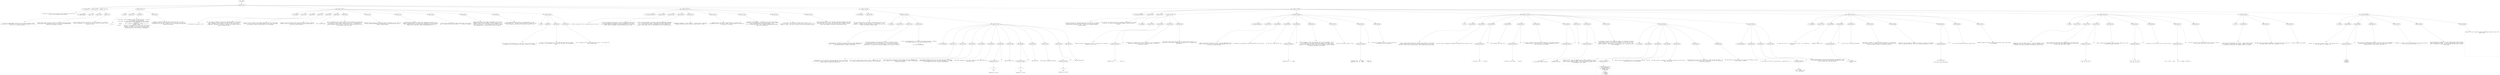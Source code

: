 digraph hierarchy {

node [fontname=Helvetica]
edge [style=dashed]

doc_0 [label="doc - 508"]

doc_0 -> { section_1}
{rank=same; section_1}

section_1 [label="section: 1-224"]

section_1 -> { header_2 block_3 section_4 section_5 section_6 section_7 section_8 section_9}
{rank=same; header_2 block_3 section_4 section_5 section_6 section_7 section_8 section_9}

header_2 [label="1 : Orb format"]
block_3 [label="block 1-224"]
section_4 [label="section: 7-21"]
section_5 [label="section: 22-43"]
section_6 [label="section: 44-92"]
section_7 [label="section: 106-142"]
section_8 [label="section: 143-150"]
section_9 [label="section: 225-457"]


block_3 -> leaf_10
leaf_10  [color=Gray,shape=rectangle,fontname=Inconsolata,label="
  The grimoire tools work with a structured text format which we call Orb.
This is an introduction to that format.


"]section_4 -> { header_11 block_12 block_13 block_14}
{rank=same; header_11 block_12 block_13 block_14}

header_11 [label="2 : Metalanguage"]
block_12 [label="block 7-12"]
block_13 [label="block 13-16"]
block_14 [label="block 17-21"]


block_12 -> leaf_15
leaf_15  [color=Gray,shape=rectangle,fontname=Inconsolata,label="
  I call Orb a metalanguage, because it can by design include any other
structured text format within it.  Provided it may be represented in utf-8!
This is no stricture in practice. 

"]
block_13 -> leaf_16
leaf_16  [color=Gray,shape=rectangle,fontname=Inconsolata,label="The Orb format aims to be equally useful for markup, literate programming,
configuration, data exchange, and the sort of interactive notebook which 
Jupyter and org-babel can produce.

"]
block_14 -> leaf_17
leaf_17  [color=Gray,shape=rectangle,fontname=Inconsolata,label="The first parser and tool is Grimoire, which, as a bootstrap, is focused on
literate programming.  This will in turn be the format for the tools in the
bettertools suite. 


"]section_5 -> { header_18 block_19 block_20 block_21}
{rank=same; header_18 block_19 block_20 block_21}

header_18 [label="2 : Goals"]
block_19 [label="block 22-25"]
block_20 [label="block 26-37"]
block_21 [label="block 38-43"]


block_19 -> leaf_22
leaf_22  [color=Gray,shape=rectangle,fontname=Inconsolata,label="
  Orb is:

"]
block_20 -> leaf_23
leaf_23  [color=Gray,shape=rectangle,fontname=Inconsolata,label="  - Error free:  An Orb document is never in a state of error.  Any valid
                 utf-8 string is an Orb document.
  - Line based:  Orb files may be rapidly separated into their elements
                 by splitting into lines and examining the first few
                 characters.
  - Humane:      Orb is carefully designed to be readable, as is, by
                 ordinary humans.
  - General:     There are no characters such as <>& in HTML which must be
                 escaped.  Orb codeblocks can enclose any other format,
                 including Orb format.  Orb strings are «brace balanced»
                 and can enclose any utf-8 string as a consequence. 

"]
block_21 -> leaf_24
leaf_24  [color=Gray,shape=rectangle,fontname=Inconsolata,label="While it is possible to do some fancy things with Orb, it is also a
comfortable format to write a blog post, or put a few key-value pairs into
a config file.  If you were to send an email in Orb format, the recipient
might not even notice. 


"]section_6 -> { header_25 block_26 block_27 block_28 block_29 block_30 block_31 block_32 block_33 block_34 block_35 block_36 section_37}
{rank=same; header_25 block_26 block_27 block_28 block_29 block_30 block_31 block_32 block_33 block_34 block_35 block_36 section_37}

header_25 [label="2 : Encoding"]
block_26 [label="block 44-47"]
block_27 [label="block 48-53"]
block_28 [label="block 54-57"]
block_29 [label="block 58-61"]
block_30 [label="block 62-63"]
block_31 [label="block 64-69"]
block_32 [label="block 70-73"]
block_33 [label="block 74-78"]
block_34 [label="block 79-81"]
block_35 [label="block 82-87"]
block_36 [label="block 88-92"]
section_37 [label="section: 93-105"]


block_26 -> leaf_38
leaf_38  [color=Gray,shape=rectangle,fontname=Inconsolata,label="
Orb documents are encoded in utf-8.  

"]
block_27 -> leaf_39
leaf_39  [color=Gray,shape=rectangle,fontname=Inconsolata,label="The core syntax is defined in terms of the reachable keys on a US keyboard.
This tradition is firmly entrenched in the mid teens, and I have no
designs on budging that at present.  The miser in me likes that they're
a byte each.  The lawyer in me insists that this isn't ASCII, which is a
seven-bit legacy encoding.

"]
block_28 -> leaf_40
leaf_40  [color=Gray,shape=rectangle,fontname=Inconsolata,label="We aren't at all reluctant to use Unicode characters as part of the format. 
Grimoire «strings» are the most visible example of this, along with drawer
and fold icons, which are actual parts of an Orb document. 

"]
block_29 -> leaf_41
leaf_41  [color=Gray,shape=rectangle,fontname=Inconsolata,label="Grimoire is case sensitive and uses lower-snake-case for built-in English
phrases. There is a convention (see classes) that uses capitalization of
user words to affect semantics.  

"]
block_30 -> leaf_42
leaf_42  [color=Gray,shape=rectangle,fontname=Inconsolata,label="[tk] is there though

"]
block_31 -> leaf_43
leaf_43  [color=Gray,shape=rectangle,fontname=Inconsolata,label="Orb is a format for text.  There are many ways of writing text, but only one
way of encoding it that matters.  There is a long tail of Unicode complexity,
and there are traces of Committee spattered all over it; nonetheless we 
should be grateful that utf-8 won, in a world in which we still drive cars on
both possible sides of the road. 

"]
block_32 -> leaf_44
leaf_44  [color=Gray,shape=rectangle,fontname=Inconsolata,label="Note that while we have our [[own opinions about utf-8][httk://]] our vision of
heaven is backward-compatible with the inferior version foisted upon us by a 
jealous software monopoly.

"]
block_33 -> leaf_45
leaf_45  [color=Gray,shape=rectangle,fontname=Inconsolata,label="Bidirectional handling in a context that's indentation sensitive is an 
example of something subtle. Orb format uses indentation in a few key places,
and a compliant parser will need to detect and respect RTL [tk?] markers.
Exactly how is spelled out under [[indentation][httk://]]

"]
block_34 -> leaf_46
leaf_46  [color=Gray,shape=rectangle,fontname=Inconsolata,label="I'd love to get a Hebrew and/or Arabic fluent hacker on the project
early, to make sure this works correctly.  I'll settle for Aramaic.

"]
block_35 -> leaf_47
leaf_47  [color=Gray,shape=rectangle,fontname=Inconsolata,label="Another thing I want to get right is equivalence. If you have a
variable called \"Glück\" the compiler shouldn't complain if it's
rendered in either of the valid ways. For some sequences that's
\"any of the valid ways\". If we normalized your prose, you might
have problems later, so we don't want to solve it that way.

"]
block_36 -> leaf_48
leaf_48  [color=Gray,shape=rectangle,fontname=Inconsolata,label="This consideration mostly applys to [[hashtags][httk://]] and 
[[handles][httk://]].  The idea is that Orb files will respect all the 
wacky typographic equivalences that Unicode has gifted us with.


"]section_37 -> { header_49 block_50 block_51 block_52}
{rank=same; header_49 block_50 block_51 block_52}

header_49 [label="4 : Tabs"]
block_50 [label="block 93-97"]
block_51 [label="block 98-101"]
block_52 [label="block 102-105"]


block_50 -> leaf_53
leaf_53  [color=Gray,shape=rectangle,fontname=Inconsolata,label="
The vexacious ASCII character 8 will never be found in an Orb document.  If
encountered, it will be reduced to two spaces.  Grimoire will complain.

"]
block_51 -> leaf_54
leaf_54  [color=Gray,shape=rectangle,fontname=Inconsolata,label="It's not an /error/ mind you, it's a well-defined input that will become 
two spaces.  If encountered by one of my tools, the tabs will be permanently
gone. 

"]
block_52 -> leaf_55
leaf_55  [color=Gray,shape=rectangle,fontname=Inconsolata,label="Yes. This applies to your source code blocks as well.  It is time we put 
away childish things.  


"]section_7 -> { header_56 block_57 block_58 block_59 block_60 block_61 block_62 block_63 block_64}
{rank=same; header_56 block_57 block_58 block_59 block_60 block_61 block_62 block_63 block_64}

header_56 [label="2 : Prose and Structure"]
block_57 [label="block 106-109"]
block_58 [label="block 110-114"]
block_59 [label="block 115-119"]
block_60 [label="block 120-122"]
block_61 [label="block 123-126"]
block_62 [label="block 127-132"]
block_63 [label="block 133-136"]
block_64 [label="block 137-142"]


block_57 -> leaf_65
leaf_65  [color=Gray,shape=rectangle,fontname=Inconsolata,label="
The major distinction in Orb is between prose and structure.

"]
block_58 -> leaf_66
leaf_66  [color=Gray,shape=rectangle,fontname=Inconsolata,label="Prose is the default parsing state. It is far from unstructured from the
runtime perspective. Although this needn't be embedded in the parse
tree, Grimoire understands concepts such as paragraphs, words, punctuation,
capital letters, languages, and anything else proper to prose.

"]
block_59 -> leaf_67
leaf_67  [color=Gray,shape=rectangle,fontname=Inconsolata,label="I refer to human languages, but Grimoire understands programming languages
also. In principle, all of them, it shouldn't be harder to add them than
it is to call them from shell, though getting a runtime rigged up to
another runtime always calls for some finesse to derive a good experience.

"]
block_60 -> leaf_68
leaf_68  [color=Gray,shape=rectangle,fontname=Inconsolata,label="\"Programming languages\" is overly specific.  Grimoire draws a distinction
between prose and structure. Blocks may contain either, or both.

"]
block_61 -> leaf_69
leaf_69  [color=Gray,shape=rectangle,fontname=Inconsolata,label="Something that's nice about a language build on a prose/structure
relationship is that it can be error free.  Anything *grym* can't build into
a structure is just prose.

"]
block_62 -> leaf_70
leaf_70  [color=Gray,shape=rectangle,fontname=Inconsolata,label="Markdown has this property.  Sometimes you run into parsers which
build errors into Markdown, which is itself erroneous.  If you [[RTFM]
[http://daringfireball.net/projects/markdown/syntax]],
you'll find the word \"error\" once.  Helpfully explaining how Markdown
keeps you from making one.

"]
block_63 -> leaf_71
leaf_71  [color=Gray,shape=rectangle,fontname=Inconsolata,label="We do what we can to make the document look the same as it is
in fact structured.  The intention with Orb files is that we work with them
aided by a linter, which lets us be lazy and still get consistent results.

"]
block_64 -> leaf_72
leaf_72  [color=Gray,shape=rectangle,fontname=Inconsolata,label="The most important point in this section is that Orb documents do not have
errors and never fail to parse.  You should be able to literally plug any 
Orb parser into a source of entropy and end up with a document, since a
proper utf-8 decoder will drop any invalid bytes it sees. 


"]section_8 -> { header_73 block_74 section_75}
{rank=same; header_73 block_74 section_75}

header_73 [label="2 : Ownership"]
block_74 [label="block 143-150"]
section_75 [label="section: 151-166"]


block_74 -> leaf_76
leaf_76  [color=Gray,shape=rectangle,fontname=Inconsolata,label="
  The root concept of Orb is a document, which divides into one or more 
sections.  A section owns all structure or prose within it.  This 
paragraph is owned by «** Ownership» above, as are all the rest of the
blocks until the next section header. 


"]section_75 -> { header_77 block_78 block_79 block_80 section_81}
{rank=same; header_77 block_78 block_79 block_80 section_81}

header_77 [label="3 : Blocking"]
block_78 [label="block 151-156"]
block_79 [label="block 157-161"]
block_80 [label="block 162-166"]
section_81 [label="section: 167-224"]


block_78 -> leaf_82
leaf_82  [color=Gray,shape=rectangle,fontname=Inconsolata,label="
  Orb documents are chunked into sections entirely by their heading lines.
Within a section, prose and structure alike are organized into blocks.  
The defining marker of blocks is blank lines.

"]
block_79 -> leaf_83
leaf_83  [color=Gray,shape=rectangle,fontname=Inconsolata,label="This second paragraph is the second block of the «*** Blocking» section.
Taking a look at the source document, you'll see that I put (single)
newlines between lines, with an 78 column margin.  That should be considered
good style.  If you prefer to have each paragraph be its own line, have at.

"]
block_80 -> leaf_84
leaf_84  [color=Gray,shape=rectangle,fontname=Inconsolata,label="A line is considered blank if it contains only Unicode spacemarks.  Grimoire
will smoothly remove any such cruft and replace it with «\n\n».  We also
trim trailing whitespace. 


"]section_81 -> { header_85 block_86 block_87 block_88 block_89 block_90 block_91 block_92 block_93 block_94 block_95 block_96 block_97}
{rank=same; header_85 block_86 block_87 block_88 block_89 block_90 block_91 block_92 block_93 block_94 block_95 block_96 block_97}

header_85 [label="4 : The Cling Rule"]
block_86 [label="block 167-172"]
block_87 [label="block 173-175"]
block_88 [label="block 176-179"]
block_89 [label="block 180-183"]
block_90 [label="block 184-186"]
block_91 [label="block 187-196"]
block_92 [label="block 197-198"]
block_93 [label="block 199-208"]
block_94 [label="block 209-210"]
block_95 [label="block 211-212"]
block_96 [label="block 213-221"]
block_97 [label="block 222-224"]


block_86 -> leaf_98
leaf_98  [color=Gray,shape=rectangle,fontname=Inconsolata,label="
  [[Tags][httk://]] are used both to provide names to blocks in Orb format
and to specify various actions in knitting and weaving.  They may be placed
above or below the block which they affect.

"]
block_87 -> leaf_99
leaf_99  [color=Gray,shape=rectangle,fontname=Inconsolata,label="The cling rule specifies that a group 'clings' to another group when
it is closer to that group than the other group. Ties resolve down.

"]
block_88 -> leaf_100
leaf_100  [color=Gray,shape=rectangle,fontname=Inconsolata,label="This should make it intuitive to group elements that aren't grouping the
way you expect: put in whitespace until the block is visually distinguished
from the surroundings.

"]
block_89 -> leaf_101
leaf_101  [color=Gray,shape=rectangle,fontname=Inconsolata,label="Cling applies between blocks which are at the same level of ownership.
Ownership has precedence over cling: all blocks underneath e.g. a header
line are owned by that line, newlines notwithstanding.

"]
block_90 -> leaf_102
leaf_102  [color=Gray,shape=rectangle,fontname=Inconsolata,label="Note that indentation of e.g. lists invokes the cling rule within the
indentation level.

"]block_91 -> { codeblock_103}
{rank=same; codeblock_103}

codeblock_103 [label="code block 187-194"]


codeblock_103 -> leaf_104
leaf_104  [color=Gray,shape=rectangle,fontname=Inconsolata,label="| x | y | z |

#tag


someprose on a block
"]
block_91 -> leaf_105
leaf_105  [color=Gray,shape=rectangle,fontname=Inconsolata,label="

"]
block_92 -> leaf_106
leaf_106  [color=Gray,shape=rectangle,fontname=Inconsolata,label="Tags the table, but

"]block_93 -> { codeblock_107}
{rank=same; codeblock_107}

codeblock_107 [label="code block 199-206"]


codeblock_107 -> leaf_108
leaf_108  [color=Gray,shape=rectangle,fontname=Inconsolata,label="| x | y | z |


#tag

someprose on a block
"]
block_93 -> leaf_109
leaf_109  [color=Gray,shape=rectangle,fontname=Inconsolata,label="

"]
block_94 -> leaf_110
leaf_110  [color=Gray,shape=rectangle,fontname=Inconsolata,label="Tags the block.

"]
block_95 -> leaf_111
leaf_111  [color=Gray,shape=rectangle,fontname=Inconsolata,label="Even clings are resolved forwards:

"]block_96 -> { codeblock_112}
{rank=same; codeblock_112}

codeblock_112 [label="code block 213-219"]


codeblock_112 -> leaf_113
leaf_113  [color=Gray,shape=rectangle,fontname=Inconsolata,label="| x | y | z |

#tag

someprose on a block
"]
block_96 -> leaf_114
leaf_114  [color=Gray,shape=rectangle,fontname=Inconsolata,label="

"]
block_97 -> leaf_115
leaf_115  [color=Gray,shape=rectangle,fontname=Inconsolata,label="Tags the prose block.


"]section_9 -> { header_116 block_117 block_118 section_119 section_120 section_121 section_122 section_123 section_124 section_125}
{rank=same; header_116 block_117 block_118 section_119 section_120 section_121 section_122 section_123 section_124 section_125}

header_116 [label="2 : Structural elements"]
block_117 [label="block 225-231"]
block_118 [label="block 232-457"]
section_119 [label="section: 237-255"]
section_120 [label="section: 256-286"]
section_121 [label="section: 287-361"]
section_122 [label="section: 377-410"]
section_123 [label="section: 411-445"]
section_124 [label="section: 446-457"]
section_125 [label="section: 458-508"]


block_117 -> leaf_126
leaf_126  [color=Gray,shape=rectangle,fontname=Inconsolata,label="
  Structure and prose are the figure and ground of Orb format.  We speak of
structure and prose on a block-by-block basis, and within some structure
blocks there are regions of prose.  Prose in turn routinely contains
structural regions.

"]
block_118 -> leaf_127
leaf_127  [color=Gray,shape=rectangle,fontname=Inconsolata,label="This section will discuss under what circumstances an Orb parser will create
structure, with some discursions into the semantics these distinctions
represent. 


"]section_119 -> { header_128 block_129 block_130 block_131 block_132}
{rank=same; header_128 block_129 block_130 block_131 block_132}

header_128 [label="3 : Headlines"]
block_129 [label="block 237-241"]
block_130 [label="block 242-245"]
block_131 [label="block 246-249"]
block_132 [label="block 250-255"]


block_129 -> leaf_133
leaf_133  [color=Gray,shape=rectangle,fontname=Inconsolata,label="
  Headlines divide a document into sections.  The grammar for recognizing
a headline is as follows:

"]block_130 -> { codeblock_134}
{rank=same; codeblock_134}

codeblock_134 [label="code block 242-244"]


codeblock_134 -> leaf_135
leaf_135  [color=Gray,shape=rectangle,fontname=Inconsolata,label="    headline = WS?  '*'+  ' '  prose  NL
"]
block_130 -> leaf_136
leaf_136  [color=Gray,shape=rectangle,fontname=Inconsolata,label="
"]
block_131 -> leaf_137
leaf_137  [color=Gray,shape=rectangle,fontname=Inconsolata,label="The number of =*= determine the level of ownership.  This is a declarative
relationship, though I lack a clean syntax to express it other than
functionally at present. 

"]
block_132 -> leaf_138
leaf_138  [color=Gray,shape=rectangle,fontname=Inconsolata,label="The content within =prose= has the luxury of being context-sensitive.  In
particular we treat tags on a headline as though they're on a tagline below
they headline. 



"]section_120 -> { header_139 block_140 block_141 block_142 block_143 block_144 block_145 block_146 block_147}
{rank=same; header_139 block_140 block_141 block_142 block_143 block_144 block_145 block_146 block_147}

header_139 [label="3 : Tags and Taglines"]
block_140 [label="block 256-261"]
block_141 [label="block 262-263"]
block_142 [label="block 264-265"]
block_143 [label="block 266-268"]
block_144 [label="block 269-275"]
block_145 [label="block 276-277"]
block_146 [label="block 278-282"]
block_147 [label="block 283-286"]


block_140 -> leaf_148
leaf_148  [color=Gray,shape=rectangle,fontname=Inconsolata,label="
  Tags are the control structures for Orb.  There are =#hashtags= which
loosely correspond to functions or messages, and =@handles= which more
directly correspond to symbols.  

"]
block_141 -> leaf_149
leaf_149  [color=Gray,shape=rectangle,fontname=Inconsolata,label="The semantics of tags belong in the [[runtime][httk://]]]] section.

"]
block_142 -> leaf_150
leaf_150  [color=Gray,shape=rectangle,fontname=Inconsolata,label="For now let us note that the rule

"]block_143 -> { codeblock_151}
{rank=same; codeblock_151}

codeblock_151 [label="code block 266-268"]


codeblock_151 -> leaf_152
leaf_152  [color=Gray,shape=rectangle,fontname=Inconsolata,label="  hashtag = WS+  '#'  symbol
"]
block_143 -> leaf_153
leaf_153  [color=Gray,shape=rectangle,fontname=Inconsolata,label=""]
block_144 -> leaf_154
leaf_154  [color=Gray,shape=rectangle,fontname=Inconsolata,label="  
*may* not appear in (all) prose contexts, this is still undecided.  This is 
true of handles as well given the state of =grym= at the present time, 
but I am more firmly convinced of the value of @handle as a short in-place
expansion of a handleline. I don't think trying to parse a mid-block #export
as meaning something is as valuable. 

"]
block_145 -> leaf_155
leaf_155  [color=Gray,shape=rectangle,fontname=Inconsolata,label="These two rules are currently in use:

"]block_146 -> { codeblock_156}
{rank=same; codeblock_156}

codeblock_156 [label="code block 278-281"]


codeblock_156 -> leaf_157
leaf_157  [color=Gray,shape=rectangle,fontname=Inconsolata,label="  hashline = WS?  '#'  symbol  ' '  prose  NL
  handleline = WS?  '@'  symbol  ' '  prose  NL
"]
block_146 -> leaf_158
leaf_158  [color=Gray,shape=rectangle,fontname=Inconsolata,label="
"]
block_147 -> leaf_159
leaf_159  [color=Gray,shape=rectangle,fontname=Inconsolata,label="Structure is designed to work on a line-by-line basis,
any =line= rule has an implied =^=. 


"]section_121 -> { header_160 block_161 block_162 block_163 block_164 block_165 block_166 block_167 block_168 block_169 block_170 section_171 section_172}
{rank=same; header_160 block_161 block_162 block_163 block_164 block_165 block_166 block_167 block_168 block_169 block_170 section_171 section_172}

header_160 [label="3 : List "]
block_161 [label="block 287-292"]
block_162 [label="block 293-294"]
block_163 [label="block 295-298"]
block_164 [label="block 299-300"]
block_165 [label="block 301-304"]
block_166 [label="block 305-308"]
block_167 [label="block 309-313"]
block_168 [label="block 314-315"]
block_169 [label="block 316-320"]
block_170 [label="block 321-361"]
section_171 [label="section: 328-361"]
section_172 [label="section: 362-376"]


block_161 -> leaf_173
leaf_173  [color=Gray,shape=rectangle,fontname=Inconsolata,label="
  Lists are both a markup format and a flexible data container.  In the emacs
org-mode, headline-type structures do the heavy lifting for TODO lists and
the like.  This was org's original purpose, with document markup coming later.

"]
block_162 -> leaf_174
leaf_174  [color=Gray,shape=rectangle,fontname=Inconsolata,label="Orb lists come in unnumbered and numbered.  Unnumbered lists follow this rule:

"]block_163 -> { codeblock_175}
{rank=same; codeblock_175}

codeblock_175 [label="code block 295-297"]


codeblock_175 -> leaf_176
leaf_176  [color=Gray,shape=rectangle,fontname=Inconsolata,label="  listline-un = WS? '- ' prose NL
"]
block_163 -> leaf_177
leaf_177  [color=Gray,shape=rectangle,fontname=Inconsolata,label="
"]
block_164 -> leaf_178
leaf_178  [color=Gray,shape=rectangle,fontname=Inconsolata,label="While numbered lists match this:

"]block_165 -> { codeblock_179}
{rank=same; codeblock_179}

codeblock_179 [label="code block 301-303"]


codeblock_179 -> leaf_180
leaf_180  [color=Gray,shape=rectangle,fontname=Inconsolata,label="  listline-li = WS? digits '. ' prose NL
"]
block_165 -> leaf_181
leaf_181  [color=Gray,shape=rectangle,fontname=Inconsolata,label="
"]
block_166 -> leaf_182
leaf_182  [color=Gray,shape=rectangle,fontname=Inconsolata,label="For lists, as with any structure group, the semantics of the prose section are
somewhat flexible.  The cling rule for lists parses indentation so that
multi-line entries are possible:

"]block_167 -> { codeblock_183}
{rank=same; codeblock_183}

codeblock_183 [label="code block 309-312"]


codeblock_183 -> leaf_184
leaf_184  [color=Gray,shape=rectangle,fontname=Inconsolata,label="  - list entry 
   prose directly under, bad style
"]
block_167 -> leaf_185
leaf_185  [color=Gray,shape=rectangle,fontname=Inconsolata,label="
"]
block_168 -> leaf_186
leaf_186  [color=Gray,shape=rectangle,fontname=Inconsolata,label="vs.

"]block_169 -> { codeblock_187}
{rank=same; codeblock_187}

codeblock_187 [label="code block 316-319"]


codeblock_187 -> leaf_188
leaf_188  [color=Gray,shape=rectangle,fontname=Inconsolata,label="  - list entry 
    continues list entry
"]
block_169 -> leaf_189
leaf_189  [color=Gray,shape=rectangle,fontname=Inconsolata,label="
"]
block_170 -> leaf_190
leaf_190  [color=Gray,shape=rectangle,fontname=Inconsolata,label="As in Markdown, the parser will accept any numbers as a numbered list without
checking their order.  The linter will increment by one starting from the
number of the first index, so if you start with \"1. \" or \"0. \" or \"10. \" you
get the subsequent.  This behavior can be suppressed with a hashtag directive
yet to be added.  


"]section_171 -> { header_191 block_192 block_193 block_194 block_195 block_196 block_197}
{rank=same; header_191 block_192 block_193 block_194 block_195 block_196 block_197}

header_191 [label="4 : List Boxes"]
block_192 [label="block 328-334"]
block_193 [label="block 335-347"]
block_194 [label="block 348-350"]
block_195 [label="block 351-353"]
block_196 [label="block 354-357"]
block_197 [label="block 358-361"]


block_192 -> leaf_198
leaf_198  [color=Gray,shape=rectangle,fontname=Inconsolata,label="
  Lists can have, as a first element, a box, either a checkbox =[ ]= or a 
radio box =( )=.  These are either empty with whitespace or have contents
from a limited pallete of symbols.  Their function is described in the 
[[runtime][httk://]]]] section. 

"]block_193 -> { codeblock_199}
{rank=same; codeblock_199}

codeblock_199 [label="code block 335-346"]


codeblock_199 -> leaf_200
leaf_200  [color=Gray,shape=rectangle,fontname=Inconsolata,label="  - [ ] #todo finish orb.orb
    - [X] Metalanguage
    - [X] Prose and Structure
    - [REVISE] Link
    - [ ] Code Block

  - Fruits
    - ( ) Bananas
    - (*) Coconuts
    - ( ) Grapes
"]
block_193 -> leaf_201
leaf_201  [color=Gray,shape=rectangle,fontname=Inconsolata,label="
"]
block_194 -> leaf_202
leaf_202  [color=Gray,shape=rectangle,fontname=Inconsolata,label="These two types can't meaningfully mix on the same level of a list.  The one
the parser sees first will be applied.

"]
block_195 -> leaf_203
leaf_203  [color=Gray,shape=rectangle,fontname=Inconsolata,label="The radio button is contagious, if the parser encounters one all lines on
that level get one. 

"]
block_196 -> leaf_204
leaf_204  [color=Gray,shape=rectangle,fontname=Inconsolata,label="The check box is not, it's ok to include it on some lines but not others.  If
the parser sees a check box and then a radio button, it will turn the radio
button into a check box.

"]
block_197 -> leaf_205
leaf_205  [color=Gray,shape=rectangle,fontname=Inconsolata,label="The radio button can only have one =*=; the parser will ignore, and the
linter remove, any others. 


"]section_172 -> { header_206 block_207 block_208 block_209}
{rank=same; header_206 block_207 block_208 block_209}

header_206 [label="4 : Key/value pairs"]
block_207 [label="block 362-365"]
block_208 [label="block 366-371"]
block_209 [label="block 372-376"]


block_207 -> leaf_210
leaf_210  [color=Gray,shape=rectangle,fontname=Inconsolata,label="
  A list element can consist of key/value pairs, separated with a =:=.

"]block_208 -> { codeblock_211}
{rank=same; codeblock_211}

codeblock_211 [label="code block 366-370"]


codeblock_211 -> leaf_212
leaf_212  [color=Gray,shape=rectangle,fontname=Inconsolata,label=" - first key:
   - value : another value
   - 42 : the answer
"]
block_208 -> leaf_213
leaf_213  [color=Gray,shape=rectangle,fontname=Inconsolata,label="
"]
block_209 -> leaf_214
leaf_214  [color=Gray,shape=rectangle,fontname=Inconsolata,label="From the runtime perspective the left and right sides are basically strings,
as we build out the Clu runtime we'll have better expectations for what
keys and values would look like as data. 


"]section_122 -> { header_215 block_216 block_217 block_218 block_219 block_220 block_221 block_222 block_223 block_224}
{rank=same; header_215 block_216 block_217 block_218 block_219 block_220 block_221 block_222 block_223 block_224}

header_215 [label="3 : Code Block"]
block_216 [label="block 377-381"]
block_217 [label="block 382-383"]
block_218 [label="block 384-389"]
block_219 [label="block 390-391"]
block_220 [label="block 392-395"]
block_221 [label="block 396-398"]
block_222 [label="block 399-404"]
block_223 [label="block 405-406"]
block_224 [label="block 407-410"]


block_216 -> leaf_225
leaf_225  [color=Gray,shape=rectangle,fontname=Inconsolata,label="
  The reason Orb exists is so that Grimoire can exist.  We do codeblocks
carefully. 

"]
block_217 -> leaf_226
leaf_226  [color=Gray,shape=rectangle,fontname=Inconsolata,label="A codeblock looks like so:

"]block_218 -> { codeblock_227}
{rank=same; codeblock_227}

codeblock_227 [label="code block 384-388"]


codeblock_227 -> leaf_228
leaf_228  [color=Gray,shape=rectangle,fontname=Inconsolata,label="#!orb
*** Some Orb content
#/orb
"]
block_218 -> leaf_229
leaf_229  [color=Gray,shape=rectangle,fontname=Inconsolata,label="
"]
block_219 -> leaf_230
leaf_230  [color=Gray,shape=rectangle,fontname=Inconsolata,label="Try that trick in Git-Flavored Markdown...

"]
block_220 -> leaf_231
leaf_231  [color=Gray,shape=rectangle,fontname=Inconsolata,label="The number of initial =!!= needs to match the closing =//=, allowing any 
utf-8 string at all to be enclosed with this method.  We consider this an
important property to have in an enclosure encoding. 

"]
block_221 -> leaf_232
leaf_232  [color=Gray,shape=rectangle,fontname=Inconsolata,label="Code blocks must be opened, but needn't be closed, as a parser will recognize
EOF as a code block closure.  This has a fortunate side effect, as this:

"]block_222 -> { codeblock_233}
{rank=same; codeblock_233}

codeblock_233 [label="code block 399-403"]


codeblock_233 -> leaf_234
leaf_234  [color=Gray,shape=rectangle,fontname=Inconsolata,label="#!/usr/bin/python

from future import bettertools
"]
block_222 -> leaf_235
leaf_235  [color=Gray,shape=rectangle,fontname=Inconsolata,label="
"]
block_223 -> leaf_236
leaf_236  [color=Gray,shape=rectangle,fontname=Inconsolata,label="Is a valid Orb document containing a python script.

"]
block_224 -> leaf_237
leaf_237  [color=Gray,shape=rectangle,fontname=Inconsolata,label="Codeblock headers and footers, unlike most structure lines, cannot begin
with whitespace. 


"]section_123 -> { header_238 block_239 block_240 block_241 block_242 block_243 block_244 block_245 block_246}
{rank=same; header_238 block_239 block_240 block_241 block_242 block_243 block_244 block_245 block_246}

header_238 [label="3 : Table"]
block_239 [label="block 411-416"]
block_240 [label="block 417-420"]
block_241 [label="block 421-425"]
block_242 [label="block 426-428"]
block_243 [label="block 429-434"]
block_244 [label="block 435-436"]
block_245 [label="block 437-441"]
block_246 [label="block 442-445"]


block_239 -> leaf_247
leaf_247  [color=Gray,shape=rectangle,fontname=Inconsolata,label="
  Tables are our matrix data structure.  I have no immediate use for 
spreadsheets that I can't meet with other software, but admire their
inclusion in Org and do use tables in markup from time to time.

"]
block_240 -> leaf_248
leaf_248  [color=Gray,shape=rectangle,fontname=Inconsolata,label="I don't intend to do much more than recognize them in the near future,
but a glance at what Org offers with tables should give a sense of how
we want to use them within =bridge=. 

"]block_241 -> { codeblock_249}
{rank=same; codeblock_249}

codeblock_249 [label="code block 421-424"]


codeblock_249 -> leaf_250
leaf_250  [color=Gray,shape=rectangle,fontname=Inconsolata,label="| 2  | 4  | 6  | 8  |
| 10 | 12 | 14 | 16 |
"]
block_241 -> leaf_251
leaf_251  [color=Gray,shape=rectangle,fontname=Inconsolata,label="
"]
block_242 -> leaf_252
leaf_252  [color=Gray,shape=rectangle,fontname=Inconsolata,label="With a couple small refinements, this one should render with a line
between the header and therows:

"]block_243 -> { codeblock_253}
{rank=same; codeblock_253}

codeblock_253 [label="code block 429-433"]


codeblock_253 -> leaf_254
leaf_254  [color=Gray,shape=rectangle,fontname=Inconsolata,label="| a  | b  | c  | d  |
~ 3  | 6  | 9  | 12 |
| 18 | 21 | 24 | 27 |
"]
block_243 -> leaf_255
leaf_255  [color=Gray,shape=rectangle,fontname=Inconsolata,label="
"]
block_244 -> leaf_256
leaf_256  [color=Gray,shape=rectangle,fontname=Inconsolata,label="To extend a row virtually over two or more text lines

"]block_245 -> { codeblock_257}
{rank=same; codeblock_257}

codeblock_257 [label="code block 437-440"]


codeblock_257 -> leaf_258
leaf_258  [color=Gray,shape=rectangle,fontname=Inconsolata,label="| cat, | chien,  | gato,    \
| hat  | chapeau | sombrero |
"]
block_245 -> leaf_259
leaf_259  [color=Gray,shape=rectangle,fontname=Inconsolata,label="
"]
block_246 -> leaf_260
leaf_260  [color=Gray,shape=rectangle,fontname=Inconsolata,label="The only way to slip a =|= into a table cell is to put it inside a 
«string». Other than that it's prose country. 


"]section_124 -> { header_261 block_262 block_263 block_264}
{rank=same; header_261 block_262 block_263 block_264}

header_261 [label="3 : Link  "]
block_262 [label="block 446-451"]
block_263 [label="block 452-454"]
block_264 [label="block 455-457"]


block_262 -> leaf_265
leaf_265  [color=Gray,shape=rectangle,fontname=Inconsolata,label="
  The most [[basic link][httk://]] follows a simple «[[description]
[url]]» pattern.  Markdown gets this right.  In HTML you'll see the 
href before the link text, but looking at HTML is a mistake.

"]
block_263 -> leaf_266
leaf_266  [color=Gray,shape=rectangle,fontname=Inconsolata,label="Org-mode follows the opposite convention.  This breaks the flow of text for
the reader and Orb format must be legible in raw form.

"]
block_264 -> leaf_267
leaf_267  [color=Gray,shape=rectangle,fontname=Inconsolata,label="tk other Org-iastic link types.


"]section_125 -> { header_268 block_269 block_270 block_271 block_272 block_273 block_274}
{rank=same; header_268 block_269 block_270 block_271 block_272 block_273 block_274}

header_268 [label="3 : Drawer"]
block_269 [label="block 458-462"]
block_270 [label="block 463-468"]
block_271 [label="block 469-472"]
block_272 [label="block 473-475"]
block_273 [label="block 476-480"]
block_274 [label="block 481-508"]


block_269 -> leaf_275
leaf_275  [color=Gray,shape=rectangle,fontname=Inconsolata,label="
  A drawer is a block that's hidden by default. The computer sees it,
the user sees ⦿, or a similar rune.

"]block_270 -> { codeblock_276}
{rank=same; codeblock_276}

codeblock_276 [label="code block 463-467"]


codeblock_276 -> leaf_277
leaf_277  [color=Gray,shape=rectangle,fontname=Inconsolata,label=":[a-drawer]:
contents
:[a-drawer]:
"]
block_270 -> leaf_278
leaf_278  [color=Gray,shape=rectangle,fontname=Inconsolata,label="
"]
block_271 -> leaf_279
leaf_279  [color=Gray,shape=rectangle,fontname=Inconsolata,label="This closes to a single Unicode character, such as ⦿, which can't be deleted
without opening it. Deleting into an ordinary fold marker opens the fold,
deleting towards a drawer marker skips past it.

"]
block_272 -> leaf_280
leaf_280  [color=Gray,shape=rectangle,fontname=Inconsolata,label="=a-drawer= is a handle, the @ isn't needed here but you could include it.
It's ok to just leave it blank: =:[ ]:=.

"]
block_273 -> leaf_281
leaf_281  [color=Gray,shape=rectangle,fontname=Inconsolata,label="The only purpose of a drawer is to draw a folding layer around some text
that's normally kept closed.  If you're doing something fancy you might
have a long header of imports and configs that you don't want to look at
all the time. 

"]
block_274 -> leaf_282
leaf_282  [color=Gray,shape=rectangle,fontname=Inconsolata,label="Honestly not sure I'm going to bother implementing this part. Late in the 
game if ever. 


























"]
}

